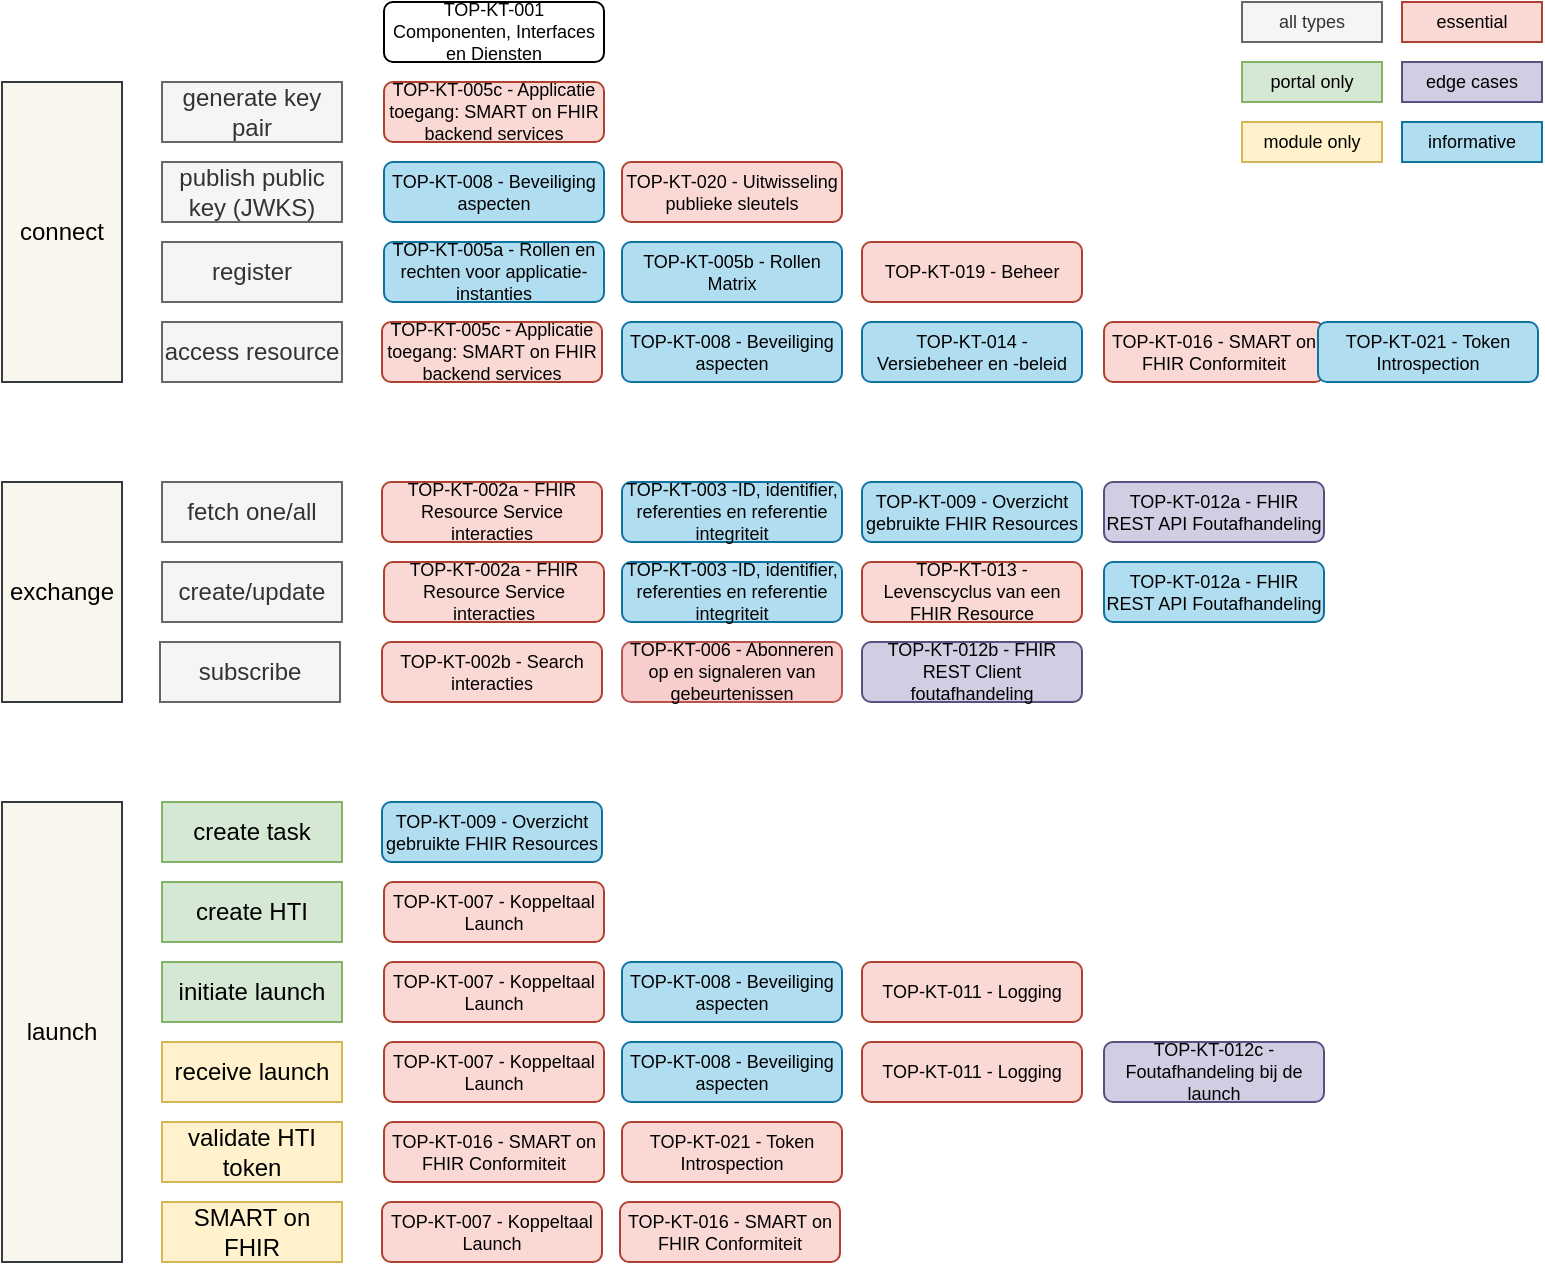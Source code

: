 <mxfile version="20.8.16" type="github">
  <diagram name="Page-1" id="CBpQEgT_45eam3KEG-gq">
    <mxGraphModel dx="1010" dy="680" grid="1" gridSize="10" guides="1" tooltips="1" connect="1" arrows="1" fold="1" page="1" pageScale="1" pageWidth="827" pageHeight="1169" math="0" shadow="0">
      <root>
        <mxCell id="0" />
        <mxCell id="1" parent="0" />
        <mxCell id="ldWr-I_QDFKGFFLw0Qv9-2" value="connect" style="rounded=0;whiteSpace=wrap;html=1;fillColor=#f9f7ed;strokeColor=#36393d;" parent="1" vertex="1">
          <mxGeometry x="20" y="60" width="60" height="150" as="geometry" />
        </mxCell>
        <mxCell id="ldWr-I_QDFKGFFLw0Qv9-3" value="exchange" style="rounded=0;whiteSpace=wrap;html=1;fillColor=#f9f7ed;strokeColor=#36393d;" parent="1" vertex="1">
          <mxGeometry x="20" y="260" width="60" height="110" as="geometry" />
        </mxCell>
        <mxCell id="ldWr-I_QDFKGFFLw0Qv9-4" value="launch" style="rounded=0;whiteSpace=wrap;html=1;fillColor=#f9f7ed;strokeColor=#36393d;" parent="1" vertex="1">
          <mxGeometry x="20" y="420" width="60" height="230" as="geometry" />
        </mxCell>
        <mxCell id="ldWr-I_QDFKGFFLw0Qv9-6" value="generate key pair" style="rounded=0;whiteSpace=wrap;html=1;fillColor=#f5f5f5;strokeColor=#666666;fontColor=#333333;" parent="1" vertex="1">
          <mxGeometry x="100" y="60" width="90" height="30" as="geometry" />
        </mxCell>
        <mxCell id="ldWr-I_QDFKGFFLw0Qv9-7" value="publish public key (JWKS)" style="rounded=0;whiteSpace=wrap;html=1;fillColor=#f5f5f5;strokeColor=#666666;fontColor=#333333;" parent="1" vertex="1">
          <mxGeometry x="100" y="100" width="90" height="30" as="geometry" />
        </mxCell>
        <mxCell id="ldWr-I_QDFKGFFLw0Qv9-8" value="register" style="rounded=0;whiteSpace=wrap;html=1;fillColor=#f5f5f5;strokeColor=#666666;fontColor=#333333;" parent="1" vertex="1">
          <mxGeometry x="100" y="140" width="90" height="30" as="geometry" />
        </mxCell>
        <mxCell id="ldWr-I_QDFKGFFLw0Qv9-9" value="access resource" style="rounded=0;whiteSpace=wrap;html=1;fillColor=#f5f5f5;strokeColor=#666666;fontColor=#333333;" parent="1" vertex="1">
          <mxGeometry x="100" y="180" width="90" height="30" as="geometry" />
        </mxCell>
        <mxCell id="ldWr-I_QDFKGFFLw0Qv9-11" value="fetch one/all" style="rounded=0;whiteSpace=wrap;html=1;fillColor=#f5f5f5;strokeColor=#666666;fontColor=#333333;" parent="1" vertex="1">
          <mxGeometry x="100" y="260" width="90" height="30" as="geometry" />
        </mxCell>
        <mxCell id="ldWr-I_QDFKGFFLw0Qv9-12" value="create/update" style="rounded=0;whiteSpace=wrap;html=1;fillColor=#f5f5f5;strokeColor=#666666;fontColor=#333333;" parent="1" vertex="1">
          <mxGeometry x="100" y="300" width="90" height="30" as="geometry" />
        </mxCell>
        <mxCell id="ldWr-I_QDFKGFFLw0Qv9-14" value="subscribe" style="rounded=0;whiteSpace=wrap;html=1;fillColor=#f5f5f5;strokeColor=#666666;fontColor=#333333;" parent="1" vertex="1">
          <mxGeometry x="99" y="340" width="90" height="30" as="geometry" />
        </mxCell>
        <mxCell id="ldWr-I_QDFKGFFLw0Qv9-15" value="create task" style="rounded=0;whiteSpace=wrap;html=1;fillColor=#d5e8d4;strokeColor=#82b366;" parent="1" vertex="1">
          <mxGeometry x="100" y="420" width="90" height="30" as="geometry" />
        </mxCell>
        <mxCell id="ldWr-I_QDFKGFFLw0Qv9-16" value="create HTI" style="rounded=0;whiteSpace=wrap;html=1;fillColor=#d5e8d4;strokeColor=#82b366;" parent="1" vertex="1">
          <mxGeometry x="100" y="460" width="90" height="30" as="geometry" />
        </mxCell>
        <mxCell id="ldWr-I_QDFKGFFLw0Qv9-17" value="initiate launch" style="rounded=0;whiteSpace=wrap;html=1;fillColor=#d5e8d4;strokeColor=#82b366;" parent="1" vertex="1">
          <mxGeometry x="100" y="500" width="90" height="30" as="geometry" />
        </mxCell>
        <mxCell id="ldWr-I_QDFKGFFLw0Qv9-18" value="receive launch" style="rounded=0;whiteSpace=wrap;html=1;fillColor=#fff2cc;strokeColor=#d6b656;" parent="1" vertex="1">
          <mxGeometry x="100" y="540" width="90" height="30" as="geometry" />
        </mxCell>
        <mxCell id="ldWr-I_QDFKGFFLw0Qv9-19" value="validate HTI token" style="rounded=0;whiteSpace=wrap;html=1;fillColor=#fff2cc;strokeColor=#d6b656;" parent="1" vertex="1">
          <mxGeometry x="100" y="580" width="90" height="30" as="geometry" />
        </mxCell>
        <mxCell id="ldWr-I_QDFKGFFLw0Qv9-20" value="SMART on FHIR" style="rounded=0;whiteSpace=wrap;html=1;fillColor=#fff2cc;strokeColor=#d6b656;" parent="1" vertex="1">
          <mxGeometry x="100" y="620" width="90" height="30" as="geometry" />
        </mxCell>
        <mxCell id="hYRiOcwRe31b9Vzl6XwD-1" value="TOP-KT-001&lt;br&gt;Componenten, Interfaces en Diensten" style="rounded=1;whiteSpace=wrap;html=1;fontSize=9;" vertex="1" parent="1">
          <mxGeometry x="211" y="20" width="110" height="30" as="geometry" />
        </mxCell>
        <mxCell id="hYRiOcwRe31b9Vzl6XwD-2" value="TOP-KT-005c - Applicatie toegang: SMART on FHIR backend services" style="rounded=1;whiteSpace=wrap;html=1;fontSize=9;fillColor=#fad9d5;strokeColor=#ae4132;" vertex="1" parent="1">
          <mxGeometry x="211" y="60" width="110" height="30" as="geometry" />
        </mxCell>
        <mxCell id="hYRiOcwRe31b9Vzl6XwD-3" value="TOP-KT-020 - Uitwisseling publieke sleutels" style="rounded=1;whiteSpace=wrap;html=1;fontSize=9;fillColor=#fad9d5;strokeColor=#ae4132;" vertex="1" parent="1">
          <mxGeometry x="330" y="100" width="110" height="30" as="geometry" />
        </mxCell>
        <mxCell id="hYRiOcwRe31b9Vzl6XwD-4" value="TOP-KT-019 - Beheer" style="rounded=1;whiteSpace=wrap;html=1;fontSize=9;fillColor=#fad9d5;strokeColor=#ae4132;" vertex="1" parent="1">
          <mxGeometry x="450" y="140" width="110" height="30" as="geometry" />
        </mxCell>
        <mxCell id="hYRiOcwRe31b9Vzl6XwD-5" value="TOP-KT-014 - Versiebeheer en -beleid" style="rounded=1;whiteSpace=wrap;html=1;fontSize=9;fillColor=#b1ddf0;strokeColor=#10739e;" vertex="1" parent="1">
          <mxGeometry x="450" y="180" width="110" height="30" as="geometry" />
        </mxCell>
        <mxCell id="hYRiOcwRe31b9Vzl6XwD-6" value="TOP-KT-016 - SMART on FHIR Conformiteit" style="rounded=1;whiteSpace=wrap;html=1;fontSize=9;fillColor=#fad9d5;strokeColor=#ae4132;" vertex="1" parent="1">
          <mxGeometry x="571" y="180" width="110" height="30" as="geometry" />
        </mxCell>
        <mxCell id="hYRiOcwRe31b9Vzl6XwD-7" value="TOP-KT-002a - FHIR Resource Service interacties" style="rounded=1;whiteSpace=wrap;html=1;fontSize=9;fillColor=#fad9d5;strokeColor=#ae4132;" vertex="1" parent="1">
          <mxGeometry x="210" y="260" width="110" height="30" as="geometry" />
        </mxCell>
        <mxCell id="hYRiOcwRe31b9Vzl6XwD-8" value="TOP-KT-009 - Overzicht gebruikte FHIR Resources" style="rounded=1;whiteSpace=wrap;html=1;fontSize=9;fillColor=#b1ddf0;strokeColor=#10739e;" vertex="1" parent="1">
          <mxGeometry x="450" y="260" width="110" height="30" as="geometry" />
        </mxCell>
        <mxCell id="hYRiOcwRe31b9Vzl6XwD-9" value="TOP-KT-003 -ID, identifier, referenties en referentie integriteit" style="rounded=1;whiteSpace=wrap;html=1;fontSize=9;fillColor=#b1ddf0;strokeColor=#10739e;" vertex="1" parent="1">
          <mxGeometry x="330" y="260" width="110" height="30" as="geometry" />
        </mxCell>
        <mxCell id="hYRiOcwRe31b9Vzl6XwD-10" value="TOP-KT-013 - Levenscyclus van een FHIR Resource" style="rounded=1;whiteSpace=wrap;html=1;fontSize=9;fillColor=#fad9d5;strokeColor=#ae4132;" vertex="1" parent="1">
          <mxGeometry x="450" y="300" width="110" height="30" as="geometry" />
        </mxCell>
        <mxCell id="hYRiOcwRe31b9Vzl6XwD-11" value="TOP-KT-006 - Abonneren op en signaleren van gebeurtenissen" style="rounded=1;whiteSpace=wrap;html=1;fontSize=9;fillColor=#f8cecc;strokeColor=#b85450;" vertex="1" parent="1">
          <mxGeometry x="330" y="340" width="110" height="30" as="geometry" />
        </mxCell>
        <mxCell id="hYRiOcwRe31b9Vzl6XwD-12" value="TOP-KT-009 - Overzicht gebruikte FHIR Resources" style="rounded=1;whiteSpace=wrap;html=1;fontSize=9;fillColor=#b1ddf0;strokeColor=#10739e;" vertex="1" parent="1">
          <mxGeometry x="210" y="420" width="110" height="30" as="geometry" />
        </mxCell>
        <mxCell id="hYRiOcwRe31b9Vzl6XwD-13" value="TOP-KT-007 - Koppeltaal Launch" style="rounded=1;whiteSpace=wrap;html=1;fontSize=9;fillColor=#fad9d5;strokeColor=#ae4132;" vertex="1" parent="1">
          <mxGeometry x="211" y="460" width="110" height="30" as="geometry" />
        </mxCell>
        <mxCell id="hYRiOcwRe31b9Vzl6XwD-14" value="TOP-KT-011 - Logging" style="rounded=1;whiteSpace=wrap;html=1;fontSize=9;fillColor=#fad9d5;strokeColor=#ae4132;" vertex="1" parent="1">
          <mxGeometry x="450" y="500" width="110" height="30" as="geometry" />
        </mxCell>
        <mxCell id="hYRiOcwRe31b9Vzl6XwD-15" value="TOP-KT-012c - Foutafhandeling bij de launch" style="rounded=1;whiteSpace=wrap;html=1;fontSize=9;fillColor=#d0cee2;strokeColor=#56517e;" vertex="1" parent="1">
          <mxGeometry x="571" y="540" width="110" height="30" as="geometry" />
        </mxCell>
        <mxCell id="hYRiOcwRe31b9Vzl6XwD-17" value="TOP-KT-011 - Logging" style="rounded=1;whiteSpace=wrap;html=1;fontSize=9;fillColor=#fad9d5;strokeColor=#ae4132;" vertex="1" parent="1">
          <mxGeometry x="450" y="540" width="110" height="30" as="geometry" />
        </mxCell>
        <mxCell id="hYRiOcwRe31b9Vzl6XwD-18" value="TOP-KT-007 - Koppeltaal Launch" style="rounded=1;whiteSpace=wrap;html=1;fontSize=9;fillColor=#fad9d5;strokeColor=#ae4132;" vertex="1" parent="1">
          <mxGeometry x="211" y="540" width="110" height="30" as="geometry" />
        </mxCell>
        <mxCell id="hYRiOcwRe31b9Vzl6XwD-19" value="TOP-KT-016 - SMART on FHIR Conformiteit" style="rounded=1;whiteSpace=wrap;html=1;fontSize=9;fillColor=#fad9d5;strokeColor=#ae4132;" vertex="1" parent="1">
          <mxGeometry x="211" y="580" width="110" height="30" as="geometry" />
        </mxCell>
        <mxCell id="hYRiOcwRe31b9Vzl6XwD-20" value="TOP-KT-021 - Token Introspection" style="rounded=1;whiteSpace=wrap;html=1;fontSize=9;fillColor=#fad9d5;strokeColor=#ae4132;" vertex="1" parent="1">
          <mxGeometry x="330" y="580" width="110" height="30" as="geometry" />
        </mxCell>
        <mxCell id="hYRiOcwRe31b9Vzl6XwD-21" value="TOP-KT-007 - Koppeltaal Launch" style="rounded=1;whiteSpace=wrap;html=1;fontSize=9;fillColor=#fad9d5;strokeColor=#ae4132;" vertex="1" parent="1">
          <mxGeometry x="210" y="620" width="110" height="30" as="geometry" />
        </mxCell>
        <mxCell id="hYRiOcwRe31b9Vzl6XwD-22" value="TOP-KT-016 - SMART on FHIR Conformiteit" style="rounded=1;whiteSpace=wrap;html=1;fontSize=9;fillColor=#fad9d5;strokeColor=#ae4132;" vertex="1" parent="1">
          <mxGeometry x="329" y="620" width="110" height="30" as="geometry" />
        </mxCell>
        <mxCell id="hYRiOcwRe31b9Vzl6XwD-23" value="TOP-KT-005c - Applicatie toegang: SMART on FHIR backend services" style="rounded=1;whiteSpace=wrap;html=1;fontSize=9;fillColor=#fad9d5;strokeColor=#ae4132;" vertex="1" parent="1">
          <mxGeometry x="210" y="180" width="110" height="30" as="geometry" />
        </mxCell>
        <mxCell id="hYRiOcwRe31b9Vzl6XwD-24" value="TOP-KT-002a - FHIR Resource Service interacties" style="rounded=1;whiteSpace=wrap;html=1;fontSize=9;fillColor=#fad9d5;strokeColor=#ae4132;" vertex="1" parent="1">
          <mxGeometry x="211" y="300" width="110" height="30" as="geometry" />
        </mxCell>
        <mxCell id="hYRiOcwRe31b9Vzl6XwD-25" value="TOP-KT-003 -ID, identifier, referenties en referentie integriteit" style="rounded=1;whiteSpace=wrap;html=1;fontSize=9;fillColor=#b1ddf0;strokeColor=#10739e;" vertex="1" parent="1">
          <mxGeometry x="330" y="300" width="110" height="30" as="geometry" />
        </mxCell>
        <mxCell id="hYRiOcwRe31b9Vzl6XwD-26" value="TOP-KT-012a - FHIR REST API Foutafhandeling" style="rounded=1;whiteSpace=wrap;html=1;fontSize=9;fillColor=#d0cee2;strokeColor=#56517e;" vertex="1" parent="1">
          <mxGeometry x="571" y="260" width="110" height="30" as="geometry" />
        </mxCell>
        <mxCell id="hYRiOcwRe31b9Vzl6XwD-27" value="TOP-KT-012a - FHIR REST API Foutafhandeling" style="rounded=1;whiteSpace=wrap;html=1;fontSize=9;fillColor=#b1ddf0;strokeColor=#10739e;" vertex="1" parent="1">
          <mxGeometry x="571" y="300" width="110" height="30" as="geometry" />
        </mxCell>
        <mxCell id="hYRiOcwRe31b9Vzl6XwD-29" value="informative" style="rounded=0;whiteSpace=wrap;html=1;fontSize=9;fillColor=#b1ddf0;strokeColor=#10739e;" vertex="1" parent="1">
          <mxGeometry x="720" y="80" width="70" height="20" as="geometry" />
        </mxCell>
        <mxCell id="hYRiOcwRe31b9Vzl6XwD-30" value="essential" style="rounded=0;whiteSpace=wrap;html=1;fontSize=9;fillColor=#fad9d5;strokeColor=#ae4132;" vertex="1" parent="1">
          <mxGeometry x="720" y="20" width="70" height="20" as="geometry" />
        </mxCell>
        <mxCell id="hYRiOcwRe31b9Vzl6XwD-31" value="all types" style="rounded=0;whiteSpace=wrap;html=1;fontSize=9;fillColor=#f5f5f5;strokeColor=#666666;fontColor=#333333;" vertex="1" parent="1">
          <mxGeometry x="640" y="20" width="70" height="20" as="geometry" />
        </mxCell>
        <mxCell id="hYRiOcwRe31b9Vzl6XwD-32" value="portal only" style="rounded=0;whiteSpace=wrap;html=1;fontSize=9;fillColor=#d5e8d4;strokeColor=#82b366;" vertex="1" parent="1">
          <mxGeometry x="640" y="50" width="70" height="20" as="geometry" />
        </mxCell>
        <mxCell id="hYRiOcwRe31b9Vzl6XwD-33" value="module only" style="rounded=0;whiteSpace=wrap;html=1;fontSize=9;fillColor=#fff2cc;strokeColor=#d6b656;" vertex="1" parent="1">
          <mxGeometry x="640" y="80" width="70" height="20" as="geometry" />
        </mxCell>
        <mxCell id="hYRiOcwRe31b9Vzl6XwD-34" value="TOP-KT-012b - FHIR REST Client foutafhandeling" style="rounded=1;whiteSpace=wrap;html=1;fontSize=9;fillColor=#d0cee2;strokeColor=#56517e;" vertex="1" parent="1">
          <mxGeometry x="450" y="340" width="110" height="30" as="geometry" />
        </mxCell>
        <mxCell id="hYRiOcwRe31b9Vzl6XwD-35" value="edge cases" style="rounded=0;whiteSpace=wrap;html=1;fontSize=9;fillColor=#d0cee2;strokeColor=#56517e;" vertex="1" parent="1">
          <mxGeometry x="720" y="50" width="70" height="20" as="geometry" />
        </mxCell>
        <mxCell id="hYRiOcwRe31b9Vzl6XwD-36" value="TOP-KT-007 - Koppeltaal Launch" style="rounded=1;whiteSpace=wrap;html=1;fontSize=9;fillColor=#fad9d5;strokeColor=#ae4132;" vertex="1" parent="1">
          <mxGeometry x="211" y="500" width="110" height="30" as="geometry" />
        </mxCell>
        <mxCell id="hYRiOcwRe31b9Vzl6XwD-37" value="TOP-KT-008 - Beveiliging aspecten" style="rounded=1;whiteSpace=wrap;html=1;fontSize=9;fillColor=#b1ddf0;strokeColor=#10739e;" vertex="1" parent="1">
          <mxGeometry x="330" y="180" width="110" height="30" as="geometry" />
        </mxCell>
        <mxCell id="hYRiOcwRe31b9Vzl6XwD-38" value="TOP-KT-008 - Beveiliging aspecten" style="rounded=1;whiteSpace=wrap;html=1;fontSize=9;fillColor=#b1ddf0;strokeColor=#10739e;" vertex="1" parent="1">
          <mxGeometry x="330" y="500" width="110" height="30" as="geometry" />
        </mxCell>
        <mxCell id="hYRiOcwRe31b9Vzl6XwD-39" value="TOP-KT-008 - Beveiliging aspecten" style="rounded=1;whiteSpace=wrap;html=1;fontSize=9;fillColor=#b1ddf0;strokeColor=#10739e;" vertex="1" parent="1">
          <mxGeometry x="330" y="540" width="110" height="30" as="geometry" />
        </mxCell>
        <mxCell id="hYRiOcwRe31b9Vzl6XwD-40" value="TOP-KT-008 - Beveiliging aspecten" style="rounded=1;whiteSpace=wrap;html=1;fontSize=9;fillColor=#b1ddf0;strokeColor=#10739e;" vertex="1" parent="1">
          <mxGeometry x="211" y="100" width="110" height="30" as="geometry" />
        </mxCell>
        <mxCell id="hYRiOcwRe31b9Vzl6XwD-41" value="TOP-KT-002b - Search interacties" style="rounded=1;whiteSpace=wrap;html=1;fontSize=9;fillColor=#fad9d5;strokeColor=#ae4132;" vertex="1" parent="1">
          <mxGeometry x="210" y="340" width="110" height="30" as="geometry" />
        </mxCell>
        <mxCell id="hYRiOcwRe31b9Vzl6XwD-42" value="TOP-KT-005a - Rollen en rechten voor applicatie-instanties" style="rounded=1;whiteSpace=wrap;html=1;fontSize=9;fillColor=#b1ddf0;strokeColor=#10739e;" vertex="1" parent="1">
          <mxGeometry x="211" y="140" width="110" height="30" as="geometry" />
        </mxCell>
        <mxCell id="hYRiOcwRe31b9Vzl6XwD-43" value="TOP-KT-005b - Rollen Matrix" style="rounded=1;whiteSpace=wrap;html=1;fontSize=9;fillColor=#b1ddf0;strokeColor=#10739e;" vertex="1" parent="1">
          <mxGeometry x="330" y="140" width="110" height="30" as="geometry" />
        </mxCell>
        <mxCell id="hYRiOcwRe31b9Vzl6XwD-44" value="TOP-KT-021 - Token Introspection" style="rounded=1;whiteSpace=wrap;html=1;fontSize=9;fillColor=#b1ddf0;strokeColor=#10739e;" vertex="1" parent="1">
          <mxGeometry x="678" y="180" width="110" height="30" as="geometry" />
        </mxCell>
      </root>
    </mxGraphModel>
  </diagram>
</mxfile>
